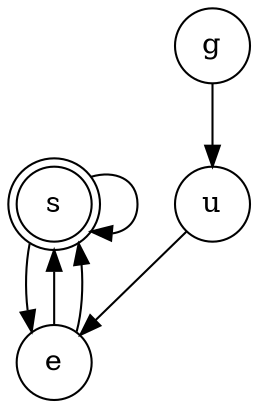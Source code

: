 digraph {   
    node [shape = doublecircle, color = black] s ;
    node [shape = circle];
    node [color= black];
    g -> u -> e -> s -> s -> e -> s;	
}